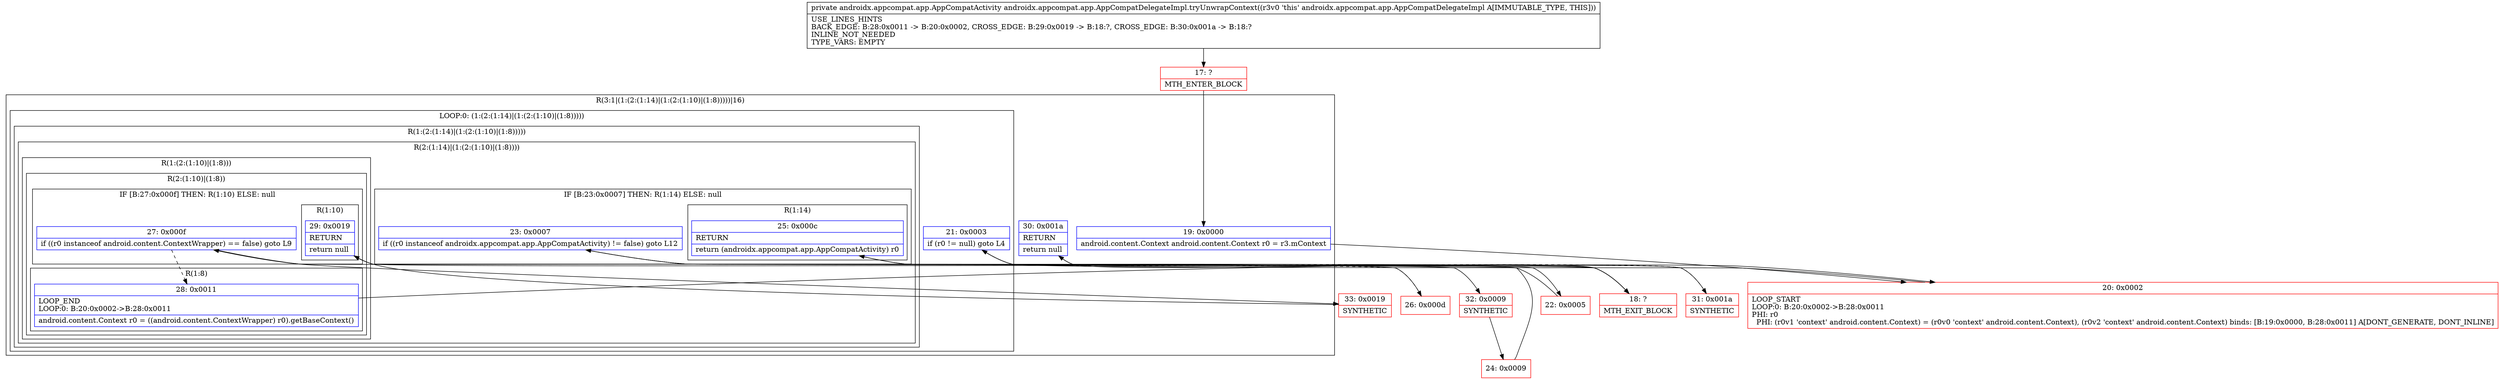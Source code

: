 digraph "CFG forandroidx.appcompat.app.AppCompatDelegateImpl.tryUnwrapContext()Landroidx\/appcompat\/app\/AppCompatActivity;" {
subgraph cluster_Region_931997254 {
label = "R(3:1|(1:(2:(1:14)|(1:(2:(1:10)|(1:8)))))|16)";
node [shape=record,color=blue];
Node_19 [shape=record,label="{19\:\ 0x0000|android.content.Context android.content.Context r0 = r3.mContext\l}"];
subgraph cluster_LoopRegion_862342868 {
label = "LOOP:0: (1:(2:(1:14)|(1:(2:(1:10)|(1:8)))))";
node [shape=record,color=blue];
Node_21 [shape=record,label="{21\:\ 0x0003|if (r0 != null) goto L4\l}"];
subgraph cluster_Region_1804183959 {
label = "R(1:(2:(1:14)|(1:(2:(1:10)|(1:8)))))";
node [shape=record,color=blue];
subgraph cluster_Region_451611224 {
label = "R(2:(1:14)|(1:(2:(1:10)|(1:8))))";
node [shape=record,color=blue];
subgraph cluster_IfRegion_1185676035 {
label = "IF [B:23:0x0007] THEN: R(1:14) ELSE: null";
node [shape=record,color=blue];
Node_23 [shape=record,label="{23\:\ 0x0007|if ((r0 instanceof androidx.appcompat.app.AppCompatActivity) != false) goto L12\l}"];
subgraph cluster_Region_415914630 {
label = "R(1:14)";
node [shape=record,color=blue];
Node_25 [shape=record,label="{25\:\ 0x000c|RETURN\l|return (androidx.appcompat.app.AppCompatActivity) r0\l}"];
}
}
subgraph cluster_Region_302280960 {
label = "R(1:(2:(1:10)|(1:8)))";
node [shape=record,color=blue];
subgraph cluster_Region_1044661532 {
label = "R(2:(1:10)|(1:8))";
node [shape=record,color=blue];
subgraph cluster_IfRegion_433829797 {
label = "IF [B:27:0x000f] THEN: R(1:10) ELSE: null";
node [shape=record,color=blue];
Node_27 [shape=record,label="{27\:\ 0x000f|if ((r0 instanceof android.content.ContextWrapper) == false) goto L9\l}"];
subgraph cluster_Region_413632082 {
label = "R(1:10)";
node [shape=record,color=blue];
Node_29 [shape=record,label="{29\:\ 0x0019|RETURN\l|return null\l}"];
}
}
subgraph cluster_Region_634261637 {
label = "R(1:8)";
node [shape=record,color=blue];
Node_28 [shape=record,label="{28\:\ 0x0011|LOOP_END\lLOOP:0: B:20:0x0002\-\>B:28:0x0011\l|android.content.Context r0 = ((android.content.ContextWrapper) r0).getBaseContext()\l}"];
}
}
}
}
}
}
Node_30 [shape=record,label="{30\:\ 0x001a|RETURN\l|return null\l}"];
}
Node_17 [shape=record,color=red,label="{17\:\ ?|MTH_ENTER_BLOCK\l}"];
Node_20 [shape=record,color=red,label="{20\:\ 0x0002|LOOP_START\lLOOP:0: B:20:0x0002\-\>B:28:0x0011\lPHI: r0 \l  PHI: (r0v1 'context' android.content.Context) = (r0v0 'context' android.content.Context), (r0v2 'context' android.content.Context) binds: [B:19:0x0000, B:28:0x0011] A[DONT_GENERATE, DONT_INLINE]\l}"];
Node_22 [shape=record,color=red,label="{22\:\ 0x0005}"];
Node_26 [shape=record,color=red,label="{26\:\ 0x000d}"];
Node_33 [shape=record,color=red,label="{33\:\ 0x0019|SYNTHETIC\l}"];
Node_18 [shape=record,color=red,label="{18\:\ ?|MTH_EXIT_BLOCK\l}"];
Node_32 [shape=record,color=red,label="{32\:\ 0x0009|SYNTHETIC\l}"];
Node_24 [shape=record,color=red,label="{24\:\ 0x0009}"];
Node_31 [shape=record,color=red,label="{31\:\ 0x001a|SYNTHETIC\l}"];
MethodNode[shape=record,label="{private androidx.appcompat.app.AppCompatActivity androidx.appcompat.app.AppCompatDelegateImpl.tryUnwrapContext((r3v0 'this' androidx.appcompat.app.AppCompatDelegateImpl A[IMMUTABLE_TYPE, THIS]))  | USE_LINES_HINTS\lBACK_EDGE: B:28:0x0011 \-\> B:20:0x0002, CROSS_EDGE: B:29:0x0019 \-\> B:18:?, CROSS_EDGE: B:30:0x001a \-\> B:18:?\lINLINE_NOT_NEEDED\lTYPE_VARS: EMPTY\l}"];
MethodNode -> Node_17;Node_19 -> Node_20;
Node_21 -> Node_22;
Node_21 -> Node_31[style=dashed];
Node_23 -> Node_26[style=dashed];
Node_23 -> Node_32;
Node_25 -> Node_18;
Node_27 -> Node_28[style=dashed];
Node_27 -> Node_33;
Node_29 -> Node_18;
Node_28 -> Node_20;
Node_30 -> Node_18;
Node_17 -> Node_19;
Node_20 -> Node_21;
Node_22 -> Node_23;
Node_26 -> Node_27;
Node_33 -> Node_29;
Node_32 -> Node_24;
Node_24 -> Node_25;
Node_31 -> Node_30;
}

